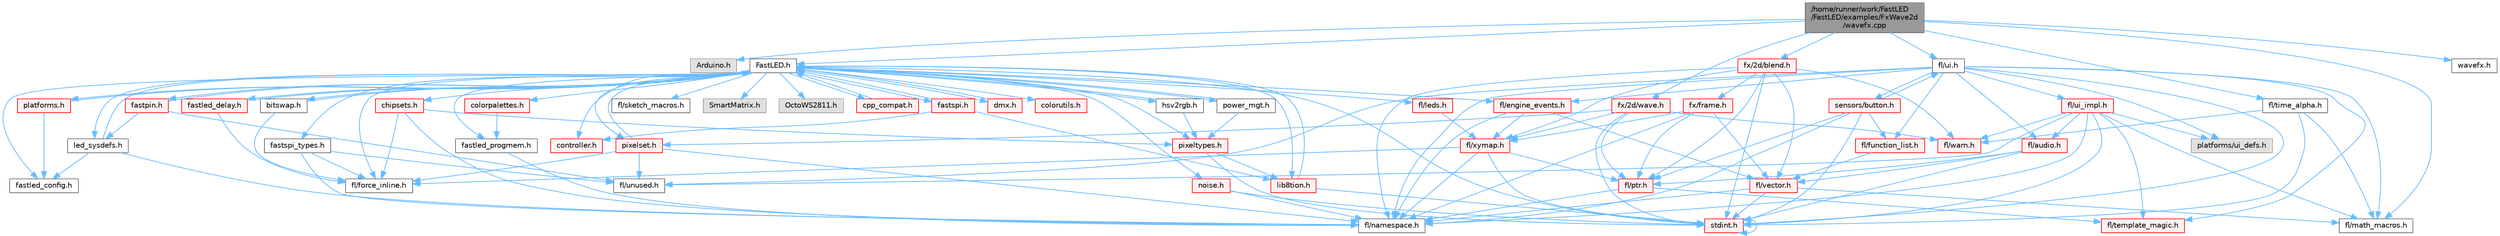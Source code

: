 digraph "/home/runner/work/FastLED/FastLED/examples/FxWave2d/wavefx.cpp"
{
 // INTERACTIVE_SVG=YES
 // LATEX_PDF_SIZE
  bgcolor="transparent";
  edge [fontname=Helvetica,fontsize=10,labelfontname=Helvetica,labelfontsize=10];
  node [fontname=Helvetica,fontsize=10,shape=box,height=0.2,width=0.4];
  Node1 [id="Node000001",label="/home/runner/work/FastLED\l/FastLED/examples/FxWave2d\l/wavefx.cpp",height=0.2,width=0.4,color="gray40", fillcolor="grey60", style="filled", fontcolor="black",tooltip=" "];
  Node1 -> Node2 [id="edge1_Node000001_Node000002",color="steelblue1",style="solid",tooltip=" "];
  Node2 [id="Node000002",label="Arduino.h",height=0.2,width=0.4,color="grey60", fillcolor="#E0E0E0", style="filled",tooltip=" "];
  Node1 -> Node3 [id="edge2_Node000001_Node000003",color="steelblue1",style="solid",tooltip=" "];
  Node3 [id="Node000003",label="FastLED.h",height=0.2,width=0.4,color="grey40", fillcolor="white", style="filled",URL="$db/d97/_fast_l_e_d_8h.html",tooltip="central include file for FastLED, defines the CFastLED class/object"];
  Node3 -> Node4 [id="edge3_Node000003_Node000004",color="steelblue1",style="solid",tooltip=" "];
  Node4 [id="Node000004",label="stdint.h",height=0.2,width=0.4,color="red", fillcolor="#FFF0F0", style="filled",URL="$df/dd8/stdint_8h.html",tooltip=" "];
  Node4 -> Node4 [id="edge4_Node000004_Node000004",color="steelblue1",style="solid",tooltip=" "];
  Node3 -> Node6 [id="edge5_Node000003_Node000006",color="steelblue1",style="solid",tooltip=" "];
  Node6 [id="Node000006",label="SmartMatrix.h",height=0.2,width=0.4,color="grey60", fillcolor="#E0E0E0", style="filled",tooltip=" "];
  Node3 -> Node7 [id="edge6_Node000003_Node000007",color="steelblue1",style="solid",tooltip=" "];
  Node7 [id="Node000007",label="OctoWS2811.h",height=0.2,width=0.4,color="grey60", fillcolor="#E0E0E0", style="filled",tooltip=" "];
  Node3 -> Node8 [id="edge7_Node000003_Node000008",color="steelblue1",style="solid",tooltip=" "];
  Node8 [id="Node000008",label="fl/force_inline.h",height=0.2,width=0.4,color="grey40", fillcolor="white", style="filled",URL="$d4/d64/force__inline_8h.html",tooltip=" "];
  Node3 -> Node9 [id="edge8_Node000003_Node000009",color="steelblue1",style="solid",tooltip=" "];
  Node9 [id="Node000009",label="cpp_compat.h",height=0.2,width=0.4,color="red", fillcolor="#FFF0F0", style="filled",URL="$d9/d13/cpp__compat_8h.html",tooltip="Compatibility functions based on C++ version."];
  Node9 -> Node3 [id="edge9_Node000009_Node000003",color="steelblue1",style="solid",tooltip=" "];
  Node3 -> Node11 [id="edge10_Node000003_Node000011",color="steelblue1",style="solid",tooltip=" "];
  Node11 [id="Node000011",label="fastled_config.h",height=0.2,width=0.4,color="grey40", fillcolor="white", style="filled",URL="$d5/d11/fastled__config_8h.html",tooltip="Contains definitions that can be used to configure FastLED at compile time."];
  Node3 -> Node12 [id="edge11_Node000003_Node000012",color="steelblue1",style="solid",tooltip=" "];
  Node12 [id="Node000012",label="led_sysdefs.h",height=0.2,width=0.4,color="grey40", fillcolor="white", style="filled",URL="$d9/d3e/led__sysdefs_8h.html",tooltip="Determines which platform system definitions to include."];
  Node12 -> Node3 [id="edge12_Node000012_Node000003",color="steelblue1",style="solid",tooltip=" "];
  Node12 -> Node11 [id="edge13_Node000012_Node000011",color="steelblue1",style="solid",tooltip=" "];
  Node12 -> Node13 [id="edge14_Node000012_Node000013",color="steelblue1",style="solid",tooltip=" "];
  Node13 [id="Node000013",label="fl/namespace.h",height=0.2,width=0.4,color="grey40", fillcolor="white", style="filled",URL="$df/d2a/namespace_8h.html",tooltip="Implements the FastLED namespace macros."];
  Node3 -> Node14 [id="edge15_Node000003_Node000014",color="steelblue1",style="solid",tooltip=" "];
  Node14 [id="Node000014",label="fastled_delay.h",height=0.2,width=0.4,color="red", fillcolor="#FFF0F0", style="filled",URL="$d0/da8/fastled__delay_8h.html",tooltip="Utility functions and classes for managing delay cycles."];
  Node14 -> Node3 [id="edge16_Node000014_Node000003",color="steelblue1",style="solid",tooltip=" "];
  Node14 -> Node8 [id="edge17_Node000014_Node000008",color="steelblue1",style="solid",tooltip=" "];
  Node3 -> Node16 [id="edge18_Node000003_Node000016",color="steelblue1",style="solid",tooltip=" "];
  Node16 [id="Node000016",label="bitswap.h",height=0.2,width=0.4,color="grey40", fillcolor="white", style="filled",URL="$de/ded/bitswap_8h.html",tooltip="Functions for doing a rotation of bits/bytes used by parallel output."];
  Node16 -> Node3 [id="edge19_Node000016_Node000003",color="steelblue1",style="solid",tooltip=" "];
  Node16 -> Node8 [id="edge20_Node000016_Node000008",color="steelblue1",style="solid",tooltip=" "];
  Node3 -> Node17 [id="edge21_Node000003_Node000017",color="steelblue1",style="solid",tooltip=" "];
  Node17 [id="Node000017",label="controller.h",height=0.2,width=0.4,color="red", fillcolor="#FFF0F0", style="filled",URL="$d2/dd9/controller_8h.html",tooltip="deprecated: base definitions used by led controllers for writing out led data"];
  Node3 -> Node71 [id="edge22_Node000003_Node000071",color="steelblue1",style="solid",tooltip=" "];
  Node71 [id="Node000071",label="fastpin.h",height=0.2,width=0.4,color="red", fillcolor="#FFF0F0", style="filled",URL="$db/d65/fastpin_8h.html",tooltip="Class base definitions for defining fast pin access."];
  Node71 -> Node3 [id="edge23_Node000071_Node000003",color="steelblue1",style="solid",tooltip=" "];
  Node71 -> Node12 [id="edge24_Node000071_Node000012",color="steelblue1",style="solid",tooltip=" "];
  Node71 -> Node38 [id="edge25_Node000071_Node000038",color="steelblue1",style="solid",tooltip=" "];
  Node38 [id="Node000038",label="fl/unused.h",height=0.2,width=0.4,color="grey40", fillcolor="white", style="filled",URL="$d8/d4b/unused_8h.html",tooltip=" "];
  Node3 -> Node72 [id="edge26_Node000003_Node000072",color="steelblue1",style="solid",tooltip=" "];
  Node72 [id="Node000072",label="fastspi_types.h",height=0.2,width=0.4,color="grey40", fillcolor="white", style="filled",URL="$d2/ddb/fastspi__types_8h.html",tooltip="Data types and constants used by SPI interfaces."];
  Node72 -> Node8 [id="edge27_Node000072_Node000008",color="steelblue1",style="solid",tooltip=" "];
  Node72 -> Node13 [id="edge28_Node000072_Node000013",color="steelblue1",style="solid",tooltip=" "];
  Node72 -> Node38 [id="edge29_Node000072_Node000038",color="steelblue1",style="solid",tooltip=" "];
  Node3 -> Node73 [id="edge30_Node000003_Node000073",color="steelblue1",style="solid",tooltip=" "];
  Node73 [id="Node000073",label="dmx.h",height=0.2,width=0.4,color="red", fillcolor="#FFF0F0", style="filled",URL="$d3/de1/dmx_8h.html",tooltip="Defines the DMX512-based LED controllers."];
  Node73 -> Node3 [id="edge31_Node000073_Node000003",color="steelblue1",style="solid",tooltip=" "];
  Node3 -> Node76 [id="edge32_Node000003_Node000076",color="steelblue1",style="solid",tooltip=" "];
  Node76 [id="Node000076",label="platforms.h",height=0.2,width=0.4,color="red", fillcolor="#FFF0F0", style="filled",URL="$da/dc9/platforms_8h.html",tooltip="Determines which platforms headers to include."];
  Node76 -> Node3 [id="edge33_Node000076_Node000003",color="steelblue1",style="solid",tooltip=" "];
  Node76 -> Node11 [id="edge34_Node000076_Node000011",color="steelblue1",style="solid",tooltip=" "];
  Node3 -> Node78 [id="edge35_Node000003_Node000078",color="steelblue1",style="solid",tooltip=" "];
  Node78 [id="Node000078",label="fastled_progmem.h",height=0.2,width=0.4,color="grey40", fillcolor="white", style="filled",URL="$df/dab/fastled__progmem_8h.html",tooltip="Wrapper definitions to allow seamless use of PROGMEM in environments that have it."];
  Node78 -> Node13 [id="edge36_Node000078_Node000013",color="steelblue1",style="solid",tooltip=" "];
  Node3 -> Node20 [id="edge37_Node000003_Node000020",color="steelblue1",style="solid",tooltip=" "];
  Node20 [id="Node000020",label="lib8tion.h",height=0.2,width=0.4,color="red", fillcolor="#FFF0F0", style="filled",URL="$df/da5/lib8tion_8h.html",tooltip="Fast, efficient 8-bit math functions specifically designed for high-performance LED programming."];
  Node20 -> Node3 [id="edge38_Node000020_Node000003",color="steelblue1",style="solid",tooltip=" "];
  Node20 -> Node4 [id="edge39_Node000020_Node000004",color="steelblue1",style="solid",tooltip=" "];
  Node3 -> Node19 [id="edge40_Node000003_Node000019",color="steelblue1",style="solid",tooltip=" "];
  Node19 [id="Node000019",label="pixeltypes.h",height=0.2,width=0.4,color="red", fillcolor="#FFF0F0", style="filled",URL="$d2/dba/pixeltypes_8h.html",tooltip="Includes defintions for RGB and HSV pixels."];
  Node19 -> Node4 [id="edge41_Node000019_Node000004",color="steelblue1",style="solid",tooltip=" "];
  Node19 -> Node20 [id="edge42_Node000019_Node000020",color="steelblue1",style="solid",tooltip=" "];
  Node3 -> Node79 [id="edge43_Node000003_Node000079",color="steelblue1",style="solid",tooltip=" "];
  Node79 [id="Node000079",label="hsv2rgb.h",height=0.2,width=0.4,color="grey40", fillcolor="white", style="filled",URL="$de/d9a/hsv2rgb_8h.html",tooltip="Functions to convert from the HSV colorspace to the RGB colorspace."];
  Node79 -> Node3 [id="edge44_Node000079_Node000003",color="steelblue1",style="solid",tooltip=" "];
  Node79 -> Node19 [id="edge45_Node000079_Node000019",color="steelblue1",style="solid",tooltip=" "];
  Node3 -> Node80 [id="edge46_Node000003_Node000080",color="steelblue1",style="solid",tooltip=" "];
  Node80 [id="Node000080",label="colorutils.h",height=0.2,width=0.4,color="red", fillcolor="#FFF0F0", style="filled",URL="$d1/dfb/colorutils_8h.html",tooltip=" "];
  Node3 -> Node85 [id="edge47_Node000003_Node000085",color="steelblue1",style="solid",tooltip=" "];
  Node85 [id="Node000085",label="pixelset.h",height=0.2,width=0.4,color="red", fillcolor="#FFF0F0", style="filled",URL="$d4/d46/pixelset_8h.html",tooltip="Declares classes for managing logical groups of LEDs."];
  Node85 -> Node8 [id="edge48_Node000085_Node000008",color="steelblue1",style="solid",tooltip=" "];
  Node85 -> Node13 [id="edge49_Node000085_Node000013",color="steelblue1",style="solid",tooltip=" "];
  Node85 -> Node38 [id="edge50_Node000085_Node000038",color="steelblue1",style="solid",tooltip=" "];
  Node85 -> Node3 [id="edge51_Node000085_Node000003",color="steelblue1",style="solid",tooltip=" "];
  Node3 -> Node86 [id="edge52_Node000003_Node000086",color="steelblue1",style="solid",tooltip=" "];
  Node86 [id="Node000086",label="colorpalettes.h",height=0.2,width=0.4,color="red", fillcolor="#FFF0F0", style="filled",URL="$dc/dcc/colorpalettes_8h.html",tooltip="Declarations for the predefined color palettes supplied by FastLED."];
  Node86 -> Node78 [id="edge53_Node000086_Node000078",color="steelblue1",style="solid",tooltip=" "];
  Node3 -> Node87 [id="edge54_Node000003_Node000087",color="steelblue1",style="solid",tooltip=" "];
  Node87 [id="Node000087",label="noise.h",height=0.2,width=0.4,color="red", fillcolor="#FFF0F0", style="filled",URL="$d1/d31/noise_8h.html",tooltip="Functions to generate and fill arrays with noise."];
  Node87 -> Node4 [id="edge55_Node000087_Node000004",color="steelblue1",style="solid",tooltip=" "];
  Node87 -> Node13 [id="edge56_Node000087_Node000013",color="steelblue1",style="solid",tooltip=" "];
  Node3 -> Node88 [id="edge57_Node000003_Node000088",color="steelblue1",style="solid",tooltip=" "];
  Node88 [id="Node000088",label="power_mgt.h",height=0.2,width=0.4,color="grey40", fillcolor="white", style="filled",URL="$dc/d5b/power__mgt_8h.html",tooltip="Functions to limit the power used by FastLED."];
  Node88 -> Node3 [id="edge58_Node000088_Node000003",color="steelblue1",style="solid",tooltip=" "];
  Node88 -> Node19 [id="edge59_Node000088_Node000019",color="steelblue1",style="solid",tooltip=" "];
  Node3 -> Node89 [id="edge60_Node000003_Node000089",color="steelblue1",style="solid",tooltip=" "];
  Node89 [id="Node000089",label="fastspi.h",height=0.2,width=0.4,color="red", fillcolor="#FFF0F0", style="filled",URL="$d6/ddc/fastspi_8h.html",tooltip="Serial peripheral interface (SPI) definitions per platform."];
  Node89 -> Node3 [id="edge61_Node000089_Node000003",color="steelblue1",style="solid",tooltip=" "];
  Node89 -> Node17 [id="edge62_Node000089_Node000017",color="steelblue1",style="solid",tooltip=" "];
  Node89 -> Node20 [id="edge63_Node000089_Node000020",color="steelblue1",style="solid",tooltip=" "];
  Node3 -> Node91 [id="edge64_Node000003_Node000091",color="steelblue1",style="solid",tooltip=" "];
  Node91 [id="Node000091",label="chipsets.h",height=0.2,width=0.4,color="red", fillcolor="#FFF0F0", style="filled",URL="$db/d66/chipsets_8h.html",tooltip="Contains the bulk of the definitions for the various LED chipsets supported."];
  Node91 -> Node19 [id="edge65_Node000091_Node000019",color="steelblue1",style="solid",tooltip=" "];
  Node91 -> Node8 [id="edge66_Node000091_Node000008",color="steelblue1",style="solid",tooltip=" "];
  Node91 -> Node13 [id="edge67_Node000091_Node000013",color="steelblue1",style="solid",tooltip=" "];
  Node3 -> Node60 [id="edge68_Node000003_Node000060",color="steelblue1",style="solid",tooltip=" "];
  Node60 [id="Node000060",label="fl/engine_events.h",height=0.2,width=0.4,color="red", fillcolor="#FFF0F0", style="filled",URL="$db/dc0/engine__events_8h.html",tooltip=" "];
  Node60 -> Node13 [id="edge69_Node000060_Node000013",color="steelblue1",style="solid",tooltip=" "];
  Node60 -> Node41 [id="edge70_Node000060_Node000041",color="steelblue1",style="solid",tooltip=" "];
  Node41 [id="Node000041",label="fl/vector.h",height=0.2,width=0.4,color="red", fillcolor="#FFF0F0", style="filled",URL="$d6/d68/vector_8h.html",tooltip=" "];
  Node41 -> Node4 [id="edge71_Node000041_Node000004",color="steelblue1",style="solid",tooltip=" "];
  Node41 -> Node31 [id="edge72_Node000041_Node000031",color="steelblue1",style="solid",tooltip=" "];
  Node31 [id="Node000031",label="fl/math_macros.h",height=0.2,width=0.4,color="grey40", fillcolor="white", style="filled",URL="$d8/db8/math__macros_8h.html",tooltip=" "];
  Node41 -> Node13 [id="edge73_Node000041_Node000013",color="steelblue1",style="solid",tooltip=" "];
  Node60 -> Node68 [id="edge74_Node000060_Node000068",color="steelblue1",style="solid",tooltip=" "];
  Node68 [id="Node000068",label="fl/xymap.h",height=0.2,width=0.4,color="red", fillcolor="#FFF0F0", style="filled",URL="$da/d61/xymap_8h.html",tooltip=" "];
  Node68 -> Node4 [id="edge75_Node000068_Node000004",color="steelblue1",style="solid",tooltip=" "];
  Node68 -> Node8 [id="edge76_Node000068_Node000008",color="steelblue1",style="solid",tooltip=" "];
  Node68 -> Node13 [id="edge77_Node000068_Node000013",color="steelblue1",style="solid",tooltip=" "];
  Node68 -> Node32 [id="edge78_Node000068_Node000032",color="steelblue1",style="solid",tooltip=" "];
  Node32 [id="Node000032",label="fl/ptr.h",height=0.2,width=0.4,color="red", fillcolor="#FFF0F0", style="filled",URL="$dd/d98/ptr_8h.html",tooltip=" "];
  Node32 -> Node13 [id="edge79_Node000032_Node000013",color="steelblue1",style="solid",tooltip=" "];
  Node32 -> Node40 [id="edge80_Node000032_Node000040",color="steelblue1",style="solid",tooltip=" "];
  Node40 [id="Node000040",label="fl/template_magic.h",height=0.2,width=0.4,color="red", fillcolor="#FFF0F0", style="filled",URL="$d8/d0c/template__magic_8h.html",tooltip=" "];
  Node3 -> Node92 [id="edge81_Node000003_Node000092",color="steelblue1",style="solid",tooltip=" "];
  Node92 [id="Node000092",label="fl/leds.h",height=0.2,width=0.4,color="red", fillcolor="#FFF0F0", style="filled",URL="$da/d78/leds_8h.html",tooltip=" "];
  Node92 -> Node68 [id="edge82_Node000092_Node000068",color="steelblue1",style="solid",tooltip=" "];
  Node3 -> Node93 [id="edge83_Node000003_Node000093",color="steelblue1",style="solid",tooltip=" "];
  Node93 [id="Node000093",label="fl/sketch_macros.h",height=0.2,width=0.4,color="grey40", fillcolor="white", style="filled",URL="$d1/dbc/sketch__macros_8h.html",tooltip=" "];
  Node1 -> Node31 [id="edge84_Node000001_Node000031",color="steelblue1",style="solid",tooltip=" "];
  Node1 -> Node94 [id="edge85_Node000001_Node000094",color="steelblue1",style="solid",tooltip=" "];
  Node94 [id="Node000094",label="fl/time_alpha.h",height=0.2,width=0.4,color="grey40", fillcolor="white", style="filled",URL="$d0/d87/time__alpha_8h.html",tooltip=" "];
  Node94 -> Node4 [id="edge86_Node000094_Node000004",color="steelblue1",style="solid",tooltip=" "];
  Node94 -> Node31 [id="edge87_Node000094_Node000031",color="steelblue1",style="solid",tooltip=" "];
  Node94 -> Node95 [id="edge88_Node000094_Node000095",color="steelblue1",style="solid",tooltip=" "];
  Node95 [id="Node000095",label="fl/warn.h",height=0.2,width=0.4,color="red", fillcolor="#FFF0F0", style="filled",URL="$de/d77/warn_8h.html",tooltip=" "];
  Node1 -> Node98 [id="edge89_Node000001_Node000098",color="steelblue1",style="solid",tooltip=" "];
  Node98 [id="Node000098",label="fl/ui.h",height=0.2,width=0.4,color="grey40", fillcolor="white", style="filled",URL="$d9/d3b/ui_8h.html",tooltip=" "];
  Node98 -> Node4 [id="edge90_Node000098_Node000004",color="steelblue1",style="solid",tooltip=" "];
  Node98 -> Node99 [id="edge91_Node000098_Node000099",color="steelblue1",style="solid",tooltip=" "];
  Node99 [id="Node000099",label="fl/audio.h",height=0.2,width=0.4,color="red", fillcolor="#FFF0F0", style="filled",URL="$da/d09/audio_8h.html",tooltip=" "];
  Node99 -> Node32 [id="edge92_Node000099_Node000032",color="steelblue1",style="solid",tooltip=" "];
  Node99 -> Node41 [id="edge93_Node000099_Node000041",color="steelblue1",style="solid",tooltip=" "];
  Node99 -> Node4 [id="edge94_Node000099_Node000004",color="steelblue1",style="solid",tooltip=" "];
  Node98 -> Node60 [id="edge95_Node000098_Node000060",color="steelblue1",style="solid",tooltip=" "];
  Node98 -> Node102 [id="edge96_Node000098_Node000102",color="steelblue1",style="solid",tooltip=" "];
  Node102 [id="Node000102",label="fl/function_list.h",height=0.2,width=0.4,color="red", fillcolor="#FFF0F0", style="filled",URL="$d0/d64/function__list_8h.html",tooltip=" "];
  Node102 -> Node41 [id="edge97_Node000102_Node000041",color="steelblue1",style="solid",tooltip=" "];
  Node98 -> Node31 [id="edge98_Node000098_Node000031",color="steelblue1",style="solid",tooltip=" "];
  Node98 -> Node13 [id="edge99_Node000098_Node000013",color="steelblue1",style="solid",tooltip=" "];
  Node98 -> Node40 [id="edge100_Node000098_Node000040",color="steelblue1",style="solid",tooltip=" "];
  Node98 -> Node104 [id="edge101_Node000098_Node000104",color="steelblue1",style="solid",tooltip=" "];
  Node104 [id="Node000104",label="fl/ui_impl.h",height=0.2,width=0.4,color="red", fillcolor="#FFF0F0", style="filled",URL="$d6/dc0/ui__impl_8h.html",tooltip=" "];
  Node104 -> Node4 [id="edge102_Node000104_Node000004",color="steelblue1",style="solid",tooltip=" "];
  Node104 -> Node99 [id="edge103_Node000104_Node000099",color="steelblue1",style="solid",tooltip=" "];
  Node104 -> Node31 [id="edge104_Node000104_Node000031",color="steelblue1",style="solid",tooltip=" "];
  Node104 -> Node13 [id="edge105_Node000104_Node000013",color="steelblue1",style="solid",tooltip=" "];
  Node104 -> Node40 [id="edge106_Node000104_Node000040",color="steelblue1",style="solid",tooltip=" "];
  Node104 -> Node38 [id="edge107_Node000104_Node000038",color="steelblue1",style="solid",tooltip=" "];
  Node104 -> Node95 [id="edge108_Node000104_Node000095",color="steelblue1",style="solid",tooltip=" "];
  Node104 -> Node105 [id="edge109_Node000104_Node000105",color="steelblue1",style="solid",tooltip=" "];
  Node105 [id="Node000105",label="platforms/ui_defs.h",height=0.2,width=0.4,color="grey60", fillcolor="#E0E0E0", style="filled",tooltip=" "];
  Node98 -> Node38 [id="edge110_Node000098_Node000038",color="steelblue1",style="solid",tooltip=" "];
  Node98 -> Node105 [id="edge111_Node000098_Node000105",color="steelblue1",style="solid",tooltip=" "];
  Node98 -> Node106 [id="edge112_Node000098_Node000106",color="steelblue1",style="solid",tooltip=" "];
  Node106 [id="Node000106",label="sensors/button.h",height=0.2,width=0.4,color="red", fillcolor="#FFF0F0", style="filled",URL="$d7/d0e/button_8h.html",tooltip=" "];
  Node106 -> Node4 [id="edge113_Node000106_Node000004",color="steelblue1",style="solid",tooltip=" "];
  Node106 -> Node102 [id="edge114_Node000106_Node000102",color="steelblue1",style="solid",tooltip=" "];
  Node106 -> Node13 [id="edge115_Node000106_Node000013",color="steelblue1",style="solid",tooltip=" "];
  Node106 -> Node32 [id="edge116_Node000106_Node000032",color="steelblue1",style="solid",tooltip=" "];
  Node106 -> Node98 [id="edge117_Node000106_Node000098",color="steelblue1",style="solid",tooltip=" "];
  Node1 -> Node108 [id="edge118_Node000001_Node000108",color="steelblue1",style="solid",tooltip=" "];
  Node108 [id="Node000108",label="fx/2d/blend.h",height=0.2,width=0.4,color="red", fillcolor="#FFF0F0", style="filled",URL="$d8/d4e/blend_8h.html",tooltip=" "];
  Node108 -> Node4 [id="edge119_Node000108_Node000004",color="steelblue1",style="solid",tooltip=" "];
  Node108 -> Node13 [id="edge120_Node000108_Node000013",color="steelblue1",style="solid",tooltip=" "];
  Node108 -> Node32 [id="edge121_Node000108_Node000032",color="steelblue1",style="solid",tooltip=" "];
  Node108 -> Node41 [id="edge122_Node000108_Node000041",color="steelblue1",style="solid",tooltip=" "];
  Node108 -> Node95 [id="edge123_Node000108_Node000095",color="steelblue1",style="solid",tooltip=" "];
  Node108 -> Node68 [id="edge124_Node000108_Node000068",color="steelblue1",style="solid",tooltip=" "];
  Node108 -> Node109 [id="edge125_Node000108_Node000109",color="steelblue1",style="solid",tooltip=" "];
  Node109 [id="Node000109",label="fx/frame.h",height=0.2,width=0.4,color="red", fillcolor="#FFF0F0", style="filled",URL="$df/d7d/frame_8h.html",tooltip=" "];
  Node109 -> Node13 [id="edge126_Node000109_Node000013",color="steelblue1",style="solid",tooltip=" "];
  Node109 -> Node32 [id="edge127_Node000109_Node000032",color="steelblue1",style="solid",tooltip=" "];
  Node109 -> Node68 [id="edge128_Node000109_Node000068",color="steelblue1",style="solid",tooltip=" "];
  Node109 -> Node41 [id="edge129_Node000109_Node000041",color="steelblue1",style="solid",tooltip=" "];
  Node1 -> Node115 [id="edge130_Node000001_Node000115",color="steelblue1",style="solid",tooltip=" "];
  Node115 [id="Node000115",label="fx/2d/wave.h",height=0.2,width=0.4,color="red", fillcolor="#FFF0F0", style="filled",URL="$de/de9/src_2fx_22d_2wave_8h.html",tooltip=" "];
  Node115 -> Node4 [id="edge131_Node000115_Node000004",color="steelblue1",style="solid",tooltip=" "];
  Node115 -> Node95 [id="edge132_Node000115_Node000095",color="steelblue1",style="solid",tooltip=" "];
  Node115 -> Node32 [id="edge133_Node000115_Node000032",color="steelblue1",style="solid",tooltip=" "];
  Node115 -> Node68 [id="edge134_Node000115_Node000068",color="steelblue1",style="solid",tooltip=" "];
  Node115 -> Node85 [id="edge135_Node000115_Node000085",color="steelblue1",style="solid",tooltip=" "];
  Node1 -> Node122 [id="edge136_Node000001_Node000122",color="steelblue1",style="solid",tooltip=" "];
  Node122 [id="Node000122",label="wavefx.h",height=0.2,width=0.4,color="grey40", fillcolor="white", style="filled",URL="$dc/d83/wavefx_8h.html",tooltip=" "];
}

